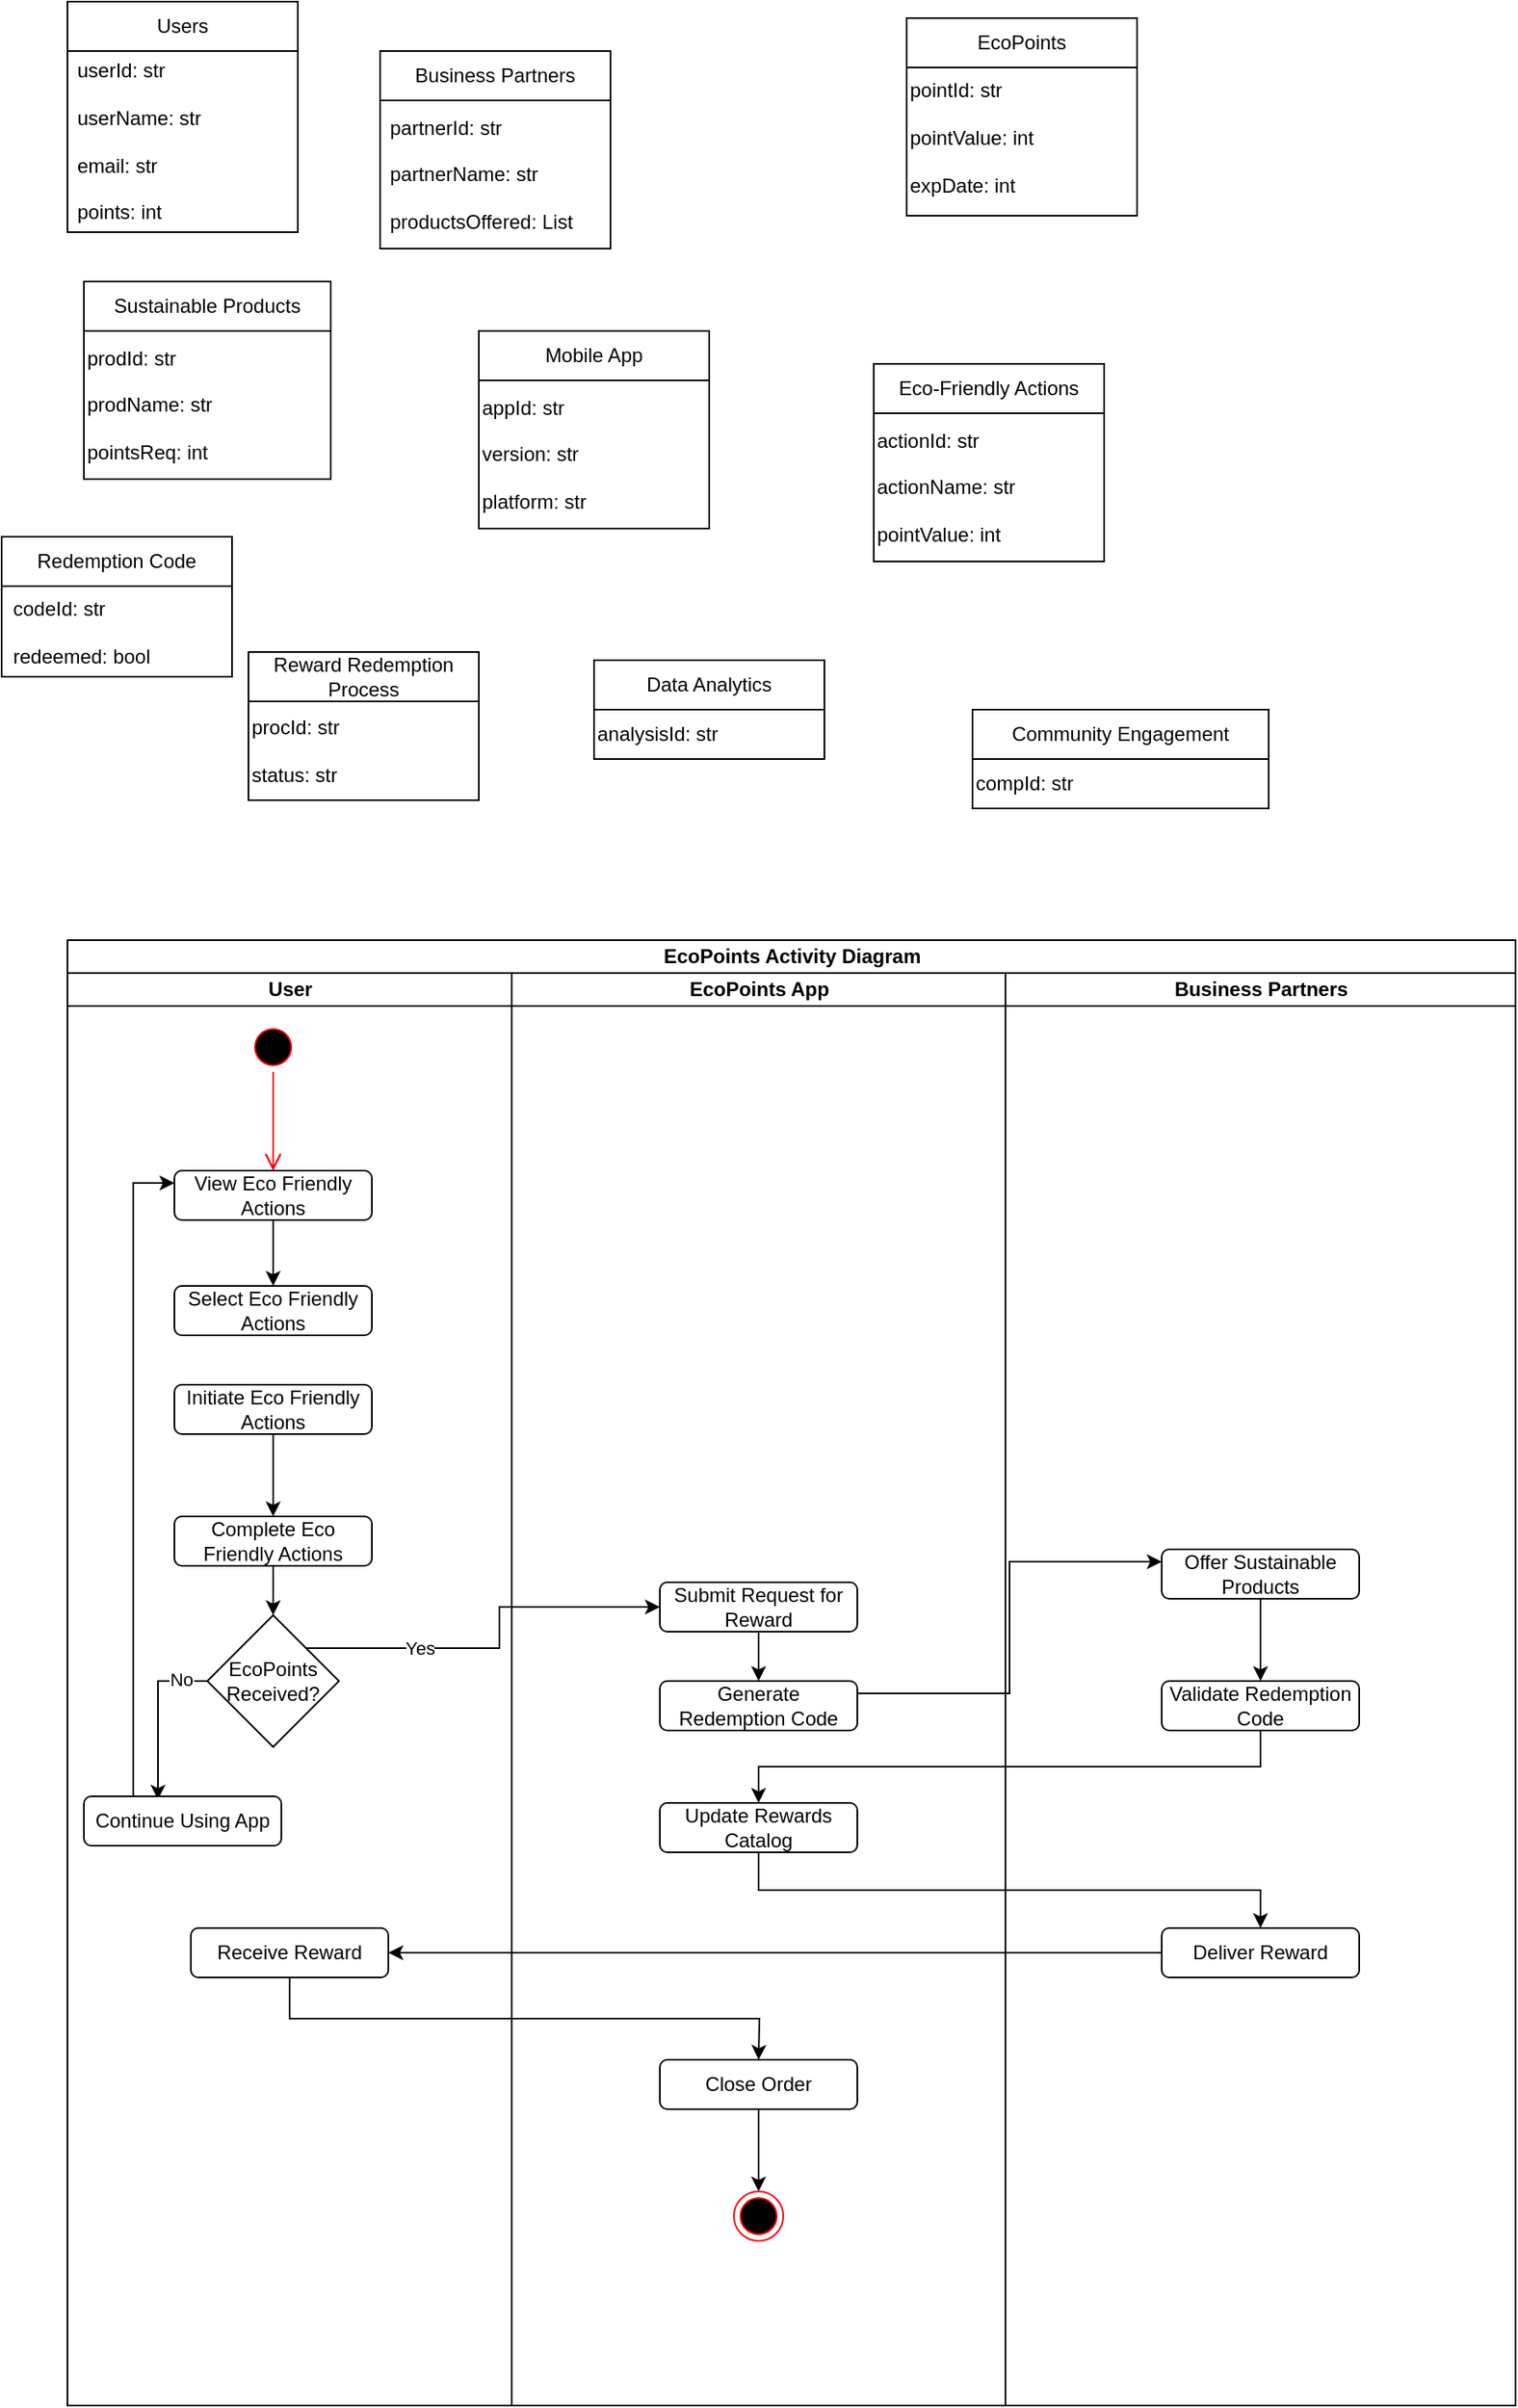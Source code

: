 <mxfile version="21.7.5" type="github">
  <diagram id="C5RBs43oDa-KdzZeNtuy" name="Page-1">
    <mxGraphModel dx="1434" dy="782" grid="1" gridSize="10" guides="1" tooltips="1" connect="1" arrows="1" fold="1" page="1" pageScale="1" pageWidth="827" pageHeight="1169" math="0" shadow="0">
      <root>
        <mxCell id="WIyWlLk6GJQsqaUBKTNV-0" />
        <mxCell id="WIyWlLk6GJQsqaUBKTNV-1" parent="WIyWlLk6GJQsqaUBKTNV-0" />
        <mxCell id="AbtniuSqo2BBkFu0wsz5-18" value="Users" style="swimlane;fontStyle=0;childLayout=stackLayout;horizontal=1;startSize=30;horizontalStack=0;resizeParent=1;resizeParentMax=0;resizeLast=0;collapsible=1;marginBottom=0;whiteSpace=wrap;html=1;" parent="WIyWlLk6GJQsqaUBKTNV-1" vertex="1">
          <mxGeometry x="80" y="120" width="140" height="140" as="geometry" />
        </mxCell>
        <mxCell id="AbtniuSqo2BBkFu0wsz5-19" value="&lt;div&gt;userId: str&lt;/div&gt;&lt;div&gt;&lt;br&gt;&lt;/div&gt;&lt;div&gt;userName: str&lt;/div&gt;&lt;div&gt;&lt;br&gt;&lt;/div&gt;&lt;div&gt;email: str&lt;/div&gt;&lt;div&gt;&lt;br&gt;&lt;/div&gt;&lt;div&gt;points: int&lt;/div&gt;" style="text;strokeColor=none;fillColor=none;align=left;verticalAlign=middle;spacingLeft=4;spacingRight=4;overflow=hidden;points=[[0,0.5],[1,0.5]];portConstraint=eastwest;rotatable=0;whiteSpace=wrap;html=1;" parent="AbtniuSqo2BBkFu0wsz5-18" vertex="1">
          <mxGeometry y="30" width="140" height="110" as="geometry" />
        </mxCell>
        <mxCell id="AbtniuSqo2BBkFu0wsz5-22" value="Business Partners" style="swimlane;fontStyle=0;childLayout=stackLayout;horizontal=1;startSize=30;horizontalStack=0;resizeParent=1;resizeParentMax=0;resizeLast=0;collapsible=1;marginBottom=0;whiteSpace=wrap;html=1;" parent="WIyWlLk6GJQsqaUBKTNV-1" vertex="1">
          <mxGeometry x="270" y="150" width="140" height="120" as="geometry" />
        </mxCell>
        <mxCell id="AbtniuSqo2BBkFu0wsz5-23" value="&lt;div&gt;partnerId: str&lt;/div&gt;&lt;div&gt;&lt;br&gt;&lt;/div&gt;&lt;div&gt;partnerName: str&lt;/div&gt;&lt;div&gt;&lt;br&gt;&lt;/div&gt;&lt;div&gt;productsOffered: List&lt;/div&gt;" style="text;strokeColor=none;fillColor=none;align=left;verticalAlign=middle;spacingLeft=4;spacingRight=4;overflow=hidden;points=[[0,0.5],[1,0.5]];portConstraint=eastwest;rotatable=0;whiteSpace=wrap;html=1;" parent="AbtniuSqo2BBkFu0wsz5-22" vertex="1">
          <mxGeometry y="30" width="140" height="90" as="geometry" />
        </mxCell>
        <mxCell id="AbtniuSqo2BBkFu0wsz5-24" value="Sustainable Products" style="swimlane;fontStyle=0;childLayout=stackLayout;horizontal=1;startSize=30;horizontalStack=0;resizeParent=1;resizeParentMax=0;resizeLast=0;collapsible=1;marginBottom=0;whiteSpace=wrap;html=1;" parent="WIyWlLk6GJQsqaUBKTNV-1" vertex="1">
          <mxGeometry x="90" y="290" width="150" height="120" as="geometry" />
        </mxCell>
        <mxCell id="AbtniuSqo2BBkFu0wsz5-34" value="&lt;div&gt;prodId: str&lt;/div&gt;&lt;div&gt;&lt;br&gt;&lt;/div&gt;&lt;div&gt;prodName: str&lt;/div&gt;&lt;div&gt;&lt;br&gt;&lt;/div&gt;&lt;div&gt;pointsReq: int&lt;/div&gt;" style="text;html=1;align=left;verticalAlign=middle;resizable=0;points=[];autosize=1;strokeColor=none;fillColor=none;" parent="AbtniuSqo2BBkFu0wsz5-24" vertex="1">
          <mxGeometry y="30" width="150" height="90" as="geometry" />
        </mxCell>
        <mxCell id="AbtniuSqo2BBkFu0wsz5-26" value="Mobile App" style="swimlane;fontStyle=0;childLayout=stackLayout;horizontal=1;startSize=30;horizontalStack=0;resizeParent=1;resizeParentMax=0;resizeLast=0;collapsible=1;marginBottom=0;whiteSpace=wrap;html=1;" parent="WIyWlLk6GJQsqaUBKTNV-1" vertex="1">
          <mxGeometry x="330" y="320" width="140" height="120" as="geometry" />
        </mxCell>
        <mxCell id="AbtniuSqo2BBkFu0wsz5-35" value="&lt;div&gt;appId: str&lt;/div&gt;&lt;div&gt;&lt;br&gt;&lt;/div&gt;&lt;div&gt;version: str&lt;/div&gt;&lt;div&gt;&lt;br&gt;&lt;/div&gt;&lt;div&gt;platform: str&lt;/div&gt;" style="text;html=1;align=left;verticalAlign=middle;resizable=0;points=[];autosize=1;strokeColor=none;fillColor=none;" parent="AbtniuSqo2BBkFu0wsz5-26" vertex="1">
          <mxGeometry y="30" width="140" height="90" as="geometry" />
        </mxCell>
        <mxCell id="AbtniuSqo2BBkFu0wsz5-27" value="Eco-Friendly Actions" style="swimlane;fontStyle=0;childLayout=stackLayout;horizontal=1;startSize=30;horizontalStack=0;resizeParent=1;resizeParentMax=0;resizeLast=0;collapsible=1;marginBottom=0;whiteSpace=wrap;html=1;" parent="WIyWlLk6GJQsqaUBKTNV-1" vertex="1">
          <mxGeometry x="570" y="340" width="140" height="120" as="geometry" />
        </mxCell>
        <mxCell id="AbtniuSqo2BBkFu0wsz5-36" value="&lt;div&gt;actionId: str&lt;/div&gt;&lt;div&gt;&lt;br&gt;&lt;/div&gt;&lt;div&gt;actionName: str&lt;/div&gt;&lt;div&gt;&lt;br&gt;&lt;/div&gt;&lt;div&gt;pointValue: int&lt;/div&gt;" style="text;html=1;align=left;verticalAlign=middle;resizable=0;points=[];autosize=1;strokeColor=none;fillColor=none;" parent="AbtniuSqo2BBkFu0wsz5-27" vertex="1">
          <mxGeometry y="30" width="140" height="90" as="geometry" />
        </mxCell>
        <mxCell id="AbtniuSqo2BBkFu0wsz5-28" value="Reward Redemption Process" style="swimlane;fontStyle=0;childLayout=stackLayout;horizontal=1;startSize=30;horizontalStack=0;resizeParent=1;resizeParentMax=0;resizeLast=0;collapsible=1;marginBottom=0;whiteSpace=wrap;html=1;" parent="WIyWlLk6GJQsqaUBKTNV-1" vertex="1">
          <mxGeometry x="190" y="515" width="140" height="90" as="geometry" />
        </mxCell>
        <mxCell id="AbtniuSqo2BBkFu0wsz5-38" value="&lt;div&gt;procId: str&lt;/div&gt;&lt;div&gt;&lt;br&gt;&lt;/div&gt;&lt;div&gt;status: str&lt;/div&gt;" style="text;html=1;align=left;verticalAlign=middle;resizable=0;points=[];autosize=1;strokeColor=none;fillColor=none;" parent="AbtniuSqo2BBkFu0wsz5-28" vertex="1">
          <mxGeometry y="30" width="140" height="60" as="geometry" />
        </mxCell>
        <mxCell id="AbtniuSqo2BBkFu0wsz5-29" value="Data Analytics" style="swimlane;fontStyle=0;childLayout=stackLayout;horizontal=1;startSize=30;horizontalStack=0;resizeParent=1;resizeParentMax=0;resizeLast=0;collapsible=1;marginBottom=0;whiteSpace=wrap;html=1;" parent="WIyWlLk6GJQsqaUBKTNV-1" vertex="1">
          <mxGeometry x="400" y="520" width="140" height="60" as="geometry" />
        </mxCell>
        <mxCell id="AbtniuSqo2BBkFu0wsz5-39" value="analysisId: str" style="text;html=1;align=left;verticalAlign=middle;resizable=0;points=[];autosize=1;strokeColor=none;fillColor=none;" parent="AbtniuSqo2BBkFu0wsz5-29" vertex="1">
          <mxGeometry y="30" width="140" height="30" as="geometry" />
        </mxCell>
        <mxCell id="AbtniuSqo2BBkFu0wsz5-30" value="Community Engagement" style="swimlane;fontStyle=0;childLayout=stackLayout;horizontal=1;startSize=30;horizontalStack=0;resizeParent=1;resizeParentMax=0;resizeLast=0;collapsible=1;marginBottom=0;whiteSpace=wrap;html=1;" parent="WIyWlLk6GJQsqaUBKTNV-1" vertex="1">
          <mxGeometry x="630" y="550" width="180" height="60" as="geometry" />
        </mxCell>
        <mxCell id="AbtniuSqo2BBkFu0wsz5-40" value="compId: str" style="text;html=1;align=left;verticalAlign=middle;resizable=0;points=[];autosize=1;strokeColor=none;fillColor=none;" parent="AbtniuSqo2BBkFu0wsz5-30" vertex="1">
          <mxGeometry y="30" width="180" height="30" as="geometry" />
        </mxCell>
        <mxCell id="AbtniuSqo2BBkFu0wsz5-31" value="Redemption Code" style="swimlane;fontStyle=0;childLayout=stackLayout;horizontal=1;startSize=30;horizontalStack=0;resizeParent=1;resizeParentMax=0;resizeLast=0;collapsible=1;marginBottom=0;whiteSpace=wrap;html=1;" parent="WIyWlLk6GJQsqaUBKTNV-1" vertex="1">
          <mxGeometry x="40" y="445" width="140" height="85" as="geometry" />
        </mxCell>
        <mxCell id="AbtniuSqo2BBkFu0wsz5-32" value="EcoPoints" style="swimlane;fontStyle=0;childLayout=stackLayout;horizontal=1;startSize=30;horizontalStack=0;resizeParent=1;resizeParentMax=0;resizeLast=0;collapsible=1;marginBottom=0;whiteSpace=wrap;html=1;" parent="WIyWlLk6GJQsqaUBKTNV-1" vertex="1">
          <mxGeometry x="590" y="130" width="140" height="120" as="geometry" />
        </mxCell>
        <mxCell id="AbtniuSqo2BBkFu0wsz5-33" value="pointId: str&lt;br&gt;&lt;br&gt;pointValue: int&lt;br&gt;&lt;br&gt;expDate: int" style="text;whiteSpace=wrap;html=1;" parent="AbtniuSqo2BBkFu0wsz5-32" vertex="1">
          <mxGeometry y="30" width="140" height="90" as="geometry" />
        </mxCell>
        <mxCell id="AbtniuSqo2BBkFu0wsz5-37" value="&lt;div&gt;codeId: str&lt;/div&gt;&lt;div&gt;&lt;br&gt;&lt;/div&gt;&lt;div&gt;redeemed: bool&lt;/div&gt;" style="text;html=1;align=left;verticalAlign=middle;resizable=0;points=[];autosize=1;strokeColor=none;fillColor=none;" parent="WIyWlLk6GJQsqaUBKTNV-1" vertex="1">
          <mxGeometry x="45" y="473" width="110" height="60" as="geometry" />
        </mxCell>
        <mxCell id="Jb1af0GpKgYJQEILqdKi-0" value="EcoPoints Activity Diagram" style="swimlane;childLayout=stackLayout;resizeParent=1;resizeParentMax=0;startSize=20;html=1;" vertex="1" parent="WIyWlLk6GJQsqaUBKTNV-1">
          <mxGeometry x="80" y="690" width="880" height="890" as="geometry" />
        </mxCell>
        <mxCell id="Jb1af0GpKgYJQEILqdKi-1" value="User" style="swimlane;startSize=20;html=1;" vertex="1" parent="Jb1af0GpKgYJQEILqdKi-0">
          <mxGeometry y="20" width="270" height="870" as="geometry" />
        </mxCell>
        <mxCell id="Jb1af0GpKgYJQEILqdKi-2" value="" style="ellipse;html=1;shape=startState;fillColor=#000000;strokeColor=#ff0000;" vertex="1" parent="Jb1af0GpKgYJQEILqdKi-1">
          <mxGeometry x="110" y="30" width="30" height="30" as="geometry" />
        </mxCell>
        <mxCell id="Jb1af0GpKgYJQEILqdKi-3" value="" style="edgeStyle=orthogonalEdgeStyle;html=1;verticalAlign=bottom;endArrow=open;endSize=8;strokeColor=#ff0000;rounded=0;" edge="1" parent="Jb1af0GpKgYJQEILqdKi-1" source="Jb1af0GpKgYJQEILqdKi-5">
          <mxGeometry relative="1" as="geometry">
            <mxPoint x="125" y="120" as="targetPoint" />
          </mxGeometry>
        </mxCell>
        <mxCell id="Jb1af0GpKgYJQEILqdKi-4" style="edgeStyle=orthogonalEdgeStyle;rounded=0;orthogonalLoop=1;jettySize=auto;html=1;exitX=0.5;exitY=1;exitDx=0;exitDy=0;entryX=0.5;entryY=0;entryDx=0;entryDy=0;" edge="1" parent="Jb1af0GpKgYJQEILqdKi-1" source="Jb1af0GpKgYJQEILqdKi-5" target="Jb1af0GpKgYJQEILqdKi-7">
          <mxGeometry relative="1" as="geometry" />
        </mxCell>
        <mxCell id="Jb1af0GpKgYJQEILqdKi-5" value="View Eco Friendly Actions" style="rounded=1;whiteSpace=wrap;html=1;" vertex="1" parent="Jb1af0GpKgYJQEILqdKi-1">
          <mxGeometry x="65" y="120" width="120" height="30" as="geometry" />
        </mxCell>
        <mxCell id="Jb1af0GpKgYJQEILqdKi-6" value="" style="edgeStyle=orthogonalEdgeStyle;html=1;verticalAlign=bottom;endArrow=open;endSize=8;strokeColor=#ff0000;rounded=0;" edge="1" parent="Jb1af0GpKgYJQEILqdKi-1" source="Jb1af0GpKgYJQEILqdKi-2" target="Jb1af0GpKgYJQEILqdKi-5">
          <mxGeometry relative="1" as="geometry">
            <mxPoint x="195" y="160" as="targetPoint" />
            <mxPoint x="195" y="100" as="sourcePoint" />
          </mxGeometry>
        </mxCell>
        <mxCell id="Jb1af0GpKgYJQEILqdKi-7" value="Select Eco Friendly Actions" style="rounded=1;whiteSpace=wrap;html=1;" vertex="1" parent="Jb1af0GpKgYJQEILqdKi-1">
          <mxGeometry x="65" y="190" width="120" height="30" as="geometry" />
        </mxCell>
        <mxCell id="Jb1af0GpKgYJQEILqdKi-8" style="edgeStyle=orthogonalEdgeStyle;rounded=0;orthogonalLoop=1;jettySize=auto;html=1;exitX=0.5;exitY=1;exitDx=0;exitDy=0;entryX=0.5;entryY=0;entryDx=0;entryDy=0;" edge="1" parent="Jb1af0GpKgYJQEILqdKi-1" source="Jb1af0GpKgYJQEILqdKi-9" target="Jb1af0GpKgYJQEILqdKi-14">
          <mxGeometry relative="1" as="geometry" />
        </mxCell>
        <mxCell id="Jb1af0GpKgYJQEILqdKi-9" value="Complete Eco Friendly Actions" style="rounded=1;whiteSpace=wrap;html=1;" vertex="1" parent="Jb1af0GpKgYJQEILqdKi-1">
          <mxGeometry x="65" y="330" width="120" height="30" as="geometry" />
        </mxCell>
        <mxCell id="Jb1af0GpKgYJQEILqdKi-10" style="edgeStyle=orthogonalEdgeStyle;rounded=0;orthogonalLoop=1;jettySize=auto;html=1;exitX=0.5;exitY=1;exitDx=0;exitDy=0;entryX=0.5;entryY=0;entryDx=0;entryDy=0;" edge="1" parent="Jb1af0GpKgYJQEILqdKi-1" source="Jb1af0GpKgYJQEILqdKi-11" target="Jb1af0GpKgYJQEILqdKi-9">
          <mxGeometry relative="1" as="geometry" />
        </mxCell>
        <mxCell id="Jb1af0GpKgYJQEILqdKi-11" value="Initiate Eco Friendly Actions" style="rounded=1;whiteSpace=wrap;html=1;" vertex="1" parent="Jb1af0GpKgYJQEILqdKi-1">
          <mxGeometry x="65" y="250" width="120" height="30" as="geometry" />
        </mxCell>
        <mxCell id="Jb1af0GpKgYJQEILqdKi-12" style="edgeStyle=orthogonalEdgeStyle;rounded=0;orthogonalLoop=1;jettySize=auto;html=1;exitX=0;exitY=0.5;exitDx=0;exitDy=0;entryX=0.375;entryY=0.067;entryDx=0;entryDy=0;entryPerimeter=0;" edge="1" parent="Jb1af0GpKgYJQEILqdKi-1" source="Jb1af0GpKgYJQEILqdKi-14" target="Jb1af0GpKgYJQEILqdKi-16">
          <mxGeometry relative="1" as="geometry" />
        </mxCell>
        <mxCell id="Jb1af0GpKgYJQEILqdKi-13" value="No" style="edgeLabel;html=1;align=center;verticalAlign=middle;resizable=0;points=[];" vertex="1" connectable="0" parent="Jb1af0GpKgYJQEILqdKi-12">
          <mxGeometry x="-0.686" y="-1" relative="1" as="geometry">
            <mxPoint as="offset" />
          </mxGeometry>
        </mxCell>
        <mxCell id="Jb1af0GpKgYJQEILqdKi-14" value="EcoPoints Received?" style="rhombus;whiteSpace=wrap;html=1;" vertex="1" parent="Jb1af0GpKgYJQEILqdKi-1">
          <mxGeometry x="85" y="390" width="80" height="80" as="geometry" />
        </mxCell>
        <mxCell id="Jb1af0GpKgYJQEILqdKi-15" style="edgeStyle=orthogonalEdgeStyle;rounded=0;orthogonalLoop=1;jettySize=auto;html=1;exitX=0.25;exitY=0;exitDx=0;exitDy=0;entryX=0;entryY=0.25;entryDx=0;entryDy=0;" edge="1" parent="Jb1af0GpKgYJQEILqdKi-1" source="Jb1af0GpKgYJQEILqdKi-16" target="Jb1af0GpKgYJQEILqdKi-5">
          <mxGeometry relative="1" as="geometry" />
        </mxCell>
        <mxCell id="Jb1af0GpKgYJQEILqdKi-16" value="Continue Using App" style="rounded=1;whiteSpace=wrap;html=1;" vertex="1" parent="Jb1af0GpKgYJQEILqdKi-1">
          <mxGeometry x="10" y="500" width="120" height="30" as="geometry" />
        </mxCell>
        <mxCell id="Jb1af0GpKgYJQEILqdKi-17" style="edgeStyle=orthogonalEdgeStyle;rounded=0;orthogonalLoop=1;jettySize=auto;html=1;exitX=0.5;exitY=1;exitDx=0;exitDy=0;" edge="1" parent="Jb1af0GpKgYJQEILqdKi-1" source="Jb1af0GpKgYJQEILqdKi-18">
          <mxGeometry relative="1" as="geometry">
            <mxPoint x="420" y="660" as="targetPoint" />
          </mxGeometry>
        </mxCell>
        <mxCell id="Jb1af0GpKgYJQEILqdKi-18" value="Receive Reward" style="rounded=1;whiteSpace=wrap;html=1;" vertex="1" parent="Jb1af0GpKgYJQEILqdKi-1">
          <mxGeometry x="75" y="580" width="120" height="30" as="geometry" />
        </mxCell>
        <mxCell id="Jb1af0GpKgYJQEILqdKi-19" value="EcoPoints App" style="swimlane;startSize=20;html=1;" vertex="1" parent="Jb1af0GpKgYJQEILqdKi-0">
          <mxGeometry x="270" y="20" width="300" height="870" as="geometry" />
        </mxCell>
        <mxCell id="Jb1af0GpKgYJQEILqdKi-20" style="edgeStyle=orthogonalEdgeStyle;rounded=0;orthogonalLoop=1;jettySize=auto;html=1;exitX=0.5;exitY=1;exitDx=0;exitDy=0;entryX=0.5;entryY=0;entryDx=0;entryDy=0;" edge="1" parent="Jb1af0GpKgYJQEILqdKi-19" source="Jb1af0GpKgYJQEILqdKi-21" target="Jb1af0GpKgYJQEILqdKi-22">
          <mxGeometry relative="1" as="geometry" />
        </mxCell>
        <mxCell id="Jb1af0GpKgYJQEILqdKi-21" value="Submit Request for Reward" style="rounded=1;whiteSpace=wrap;html=1;" vertex="1" parent="Jb1af0GpKgYJQEILqdKi-19">
          <mxGeometry x="90" y="370" width="120" height="30" as="geometry" />
        </mxCell>
        <mxCell id="Jb1af0GpKgYJQEILqdKi-22" value="Generate Redemption Code" style="rounded=1;whiteSpace=wrap;html=1;" vertex="1" parent="Jb1af0GpKgYJQEILqdKi-19">
          <mxGeometry x="90" y="430" width="120" height="30" as="geometry" />
        </mxCell>
        <mxCell id="Jb1af0GpKgYJQEILqdKi-23" value="Update Rewards Catalog" style="rounded=1;whiteSpace=wrap;html=1;" vertex="1" parent="Jb1af0GpKgYJQEILqdKi-19">
          <mxGeometry x="90" y="504" width="120" height="30" as="geometry" />
        </mxCell>
        <mxCell id="Jb1af0GpKgYJQEILqdKi-24" style="edgeStyle=orthogonalEdgeStyle;rounded=0;orthogonalLoop=1;jettySize=auto;html=1;exitX=0.5;exitY=1;exitDx=0;exitDy=0;entryX=0.5;entryY=0;entryDx=0;entryDy=0;" edge="1" parent="Jb1af0GpKgYJQEILqdKi-19" source="Jb1af0GpKgYJQEILqdKi-25" target="Jb1af0GpKgYJQEILqdKi-26">
          <mxGeometry relative="1" as="geometry" />
        </mxCell>
        <mxCell id="Jb1af0GpKgYJQEILqdKi-25" value="Close Order" style="rounded=1;whiteSpace=wrap;html=1;" vertex="1" parent="Jb1af0GpKgYJQEILqdKi-19">
          <mxGeometry x="90" y="660" width="120" height="30" as="geometry" />
        </mxCell>
        <mxCell id="Jb1af0GpKgYJQEILqdKi-26" value="" style="ellipse;html=1;shape=endState;fillColor=#000000;strokeColor=#ff0000;" vertex="1" parent="Jb1af0GpKgYJQEILqdKi-19">
          <mxGeometry x="135" y="740" width="30" height="30" as="geometry" />
        </mxCell>
        <mxCell id="Jb1af0GpKgYJQEILqdKi-27" style="edgeStyle=orthogonalEdgeStyle;rounded=0;orthogonalLoop=1;jettySize=auto;html=1;exitX=1;exitY=0;exitDx=0;exitDy=0;entryX=0;entryY=0.5;entryDx=0;entryDy=0;" edge="1" parent="Jb1af0GpKgYJQEILqdKi-0" source="Jb1af0GpKgYJQEILqdKi-14" target="Jb1af0GpKgYJQEILqdKi-21">
          <mxGeometry relative="1" as="geometry" />
        </mxCell>
        <mxCell id="Jb1af0GpKgYJQEILqdKi-28" value="Yes" style="edgeLabel;html=1;align=center;verticalAlign=middle;resizable=0;points=[];" vertex="1" connectable="0" parent="Jb1af0GpKgYJQEILqdKi-27">
          <mxGeometry x="-0.425" relative="1" as="geometry">
            <mxPoint as="offset" />
          </mxGeometry>
        </mxCell>
        <mxCell id="Jb1af0GpKgYJQEILqdKi-29" value="Business Partners" style="swimlane;startSize=20;html=1;" vertex="1" parent="Jb1af0GpKgYJQEILqdKi-0">
          <mxGeometry x="570" y="20" width="310" height="870" as="geometry" />
        </mxCell>
        <mxCell id="Jb1af0GpKgYJQEILqdKi-30" value="Deliver Reward" style="rounded=1;whiteSpace=wrap;html=1;" vertex="1" parent="Jb1af0GpKgYJQEILqdKi-29">
          <mxGeometry x="95" y="580" width="120" height="30" as="geometry" />
        </mxCell>
        <mxCell id="Jb1af0GpKgYJQEILqdKi-31" value="Validate Redemption Code" style="rounded=1;whiteSpace=wrap;html=1;" vertex="1" parent="Jb1af0GpKgYJQEILqdKi-29">
          <mxGeometry x="95" y="430" width="120" height="30" as="geometry" />
        </mxCell>
        <mxCell id="Jb1af0GpKgYJQEILqdKi-32" style="edgeStyle=orthogonalEdgeStyle;rounded=0;orthogonalLoop=1;jettySize=auto;html=1;exitX=0.5;exitY=1;exitDx=0;exitDy=0;entryX=0.5;entryY=0;entryDx=0;entryDy=0;" edge="1" parent="Jb1af0GpKgYJQEILqdKi-29" source="Jb1af0GpKgYJQEILqdKi-33" target="Jb1af0GpKgYJQEILqdKi-31">
          <mxGeometry relative="1" as="geometry" />
        </mxCell>
        <mxCell id="Jb1af0GpKgYJQEILqdKi-33" value="Offer Sustainable Products" style="rounded=1;whiteSpace=wrap;html=1;" vertex="1" parent="Jb1af0GpKgYJQEILqdKi-29">
          <mxGeometry x="95" y="350" width="120" height="30" as="geometry" />
        </mxCell>
        <mxCell id="Jb1af0GpKgYJQEILqdKi-34" style="edgeStyle=orthogonalEdgeStyle;rounded=0;orthogonalLoop=1;jettySize=auto;html=1;exitX=1;exitY=0.25;exitDx=0;exitDy=0;entryX=0;entryY=0.25;entryDx=0;entryDy=0;" edge="1" parent="Jb1af0GpKgYJQEILqdKi-0" source="Jb1af0GpKgYJQEILqdKi-22" target="Jb1af0GpKgYJQEILqdKi-33">
          <mxGeometry relative="1" as="geometry" />
        </mxCell>
        <mxCell id="Jb1af0GpKgYJQEILqdKi-35" style="edgeStyle=orthogonalEdgeStyle;rounded=0;orthogonalLoop=1;jettySize=auto;html=1;exitX=0.5;exitY=1;exitDx=0;exitDy=0;entryX=0.5;entryY=0;entryDx=0;entryDy=0;" edge="1" parent="Jb1af0GpKgYJQEILqdKi-0" source="Jb1af0GpKgYJQEILqdKi-31" target="Jb1af0GpKgYJQEILqdKi-23">
          <mxGeometry relative="1" as="geometry" />
        </mxCell>
        <mxCell id="Jb1af0GpKgYJQEILqdKi-36" style="edgeStyle=orthogonalEdgeStyle;rounded=0;orthogonalLoop=1;jettySize=auto;html=1;exitX=0.5;exitY=1;exitDx=0;exitDy=0;entryX=0.5;entryY=0;entryDx=0;entryDy=0;" edge="1" parent="Jb1af0GpKgYJQEILqdKi-0" source="Jb1af0GpKgYJQEILqdKi-23" target="Jb1af0GpKgYJQEILqdKi-30">
          <mxGeometry relative="1" as="geometry" />
        </mxCell>
        <mxCell id="Jb1af0GpKgYJQEILqdKi-37" style="edgeStyle=orthogonalEdgeStyle;rounded=0;orthogonalLoop=1;jettySize=auto;html=1;exitX=0;exitY=0.5;exitDx=0;exitDy=0;entryX=1;entryY=0.5;entryDx=0;entryDy=0;" edge="1" parent="Jb1af0GpKgYJQEILqdKi-0" source="Jb1af0GpKgYJQEILqdKi-30" target="Jb1af0GpKgYJQEILqdKi-18">
          <mxGeometry relative="1" as="geometry" />
        </mxCell>
      </root>
    </mxGraphModel>
  </diagram>
</mxfile>
